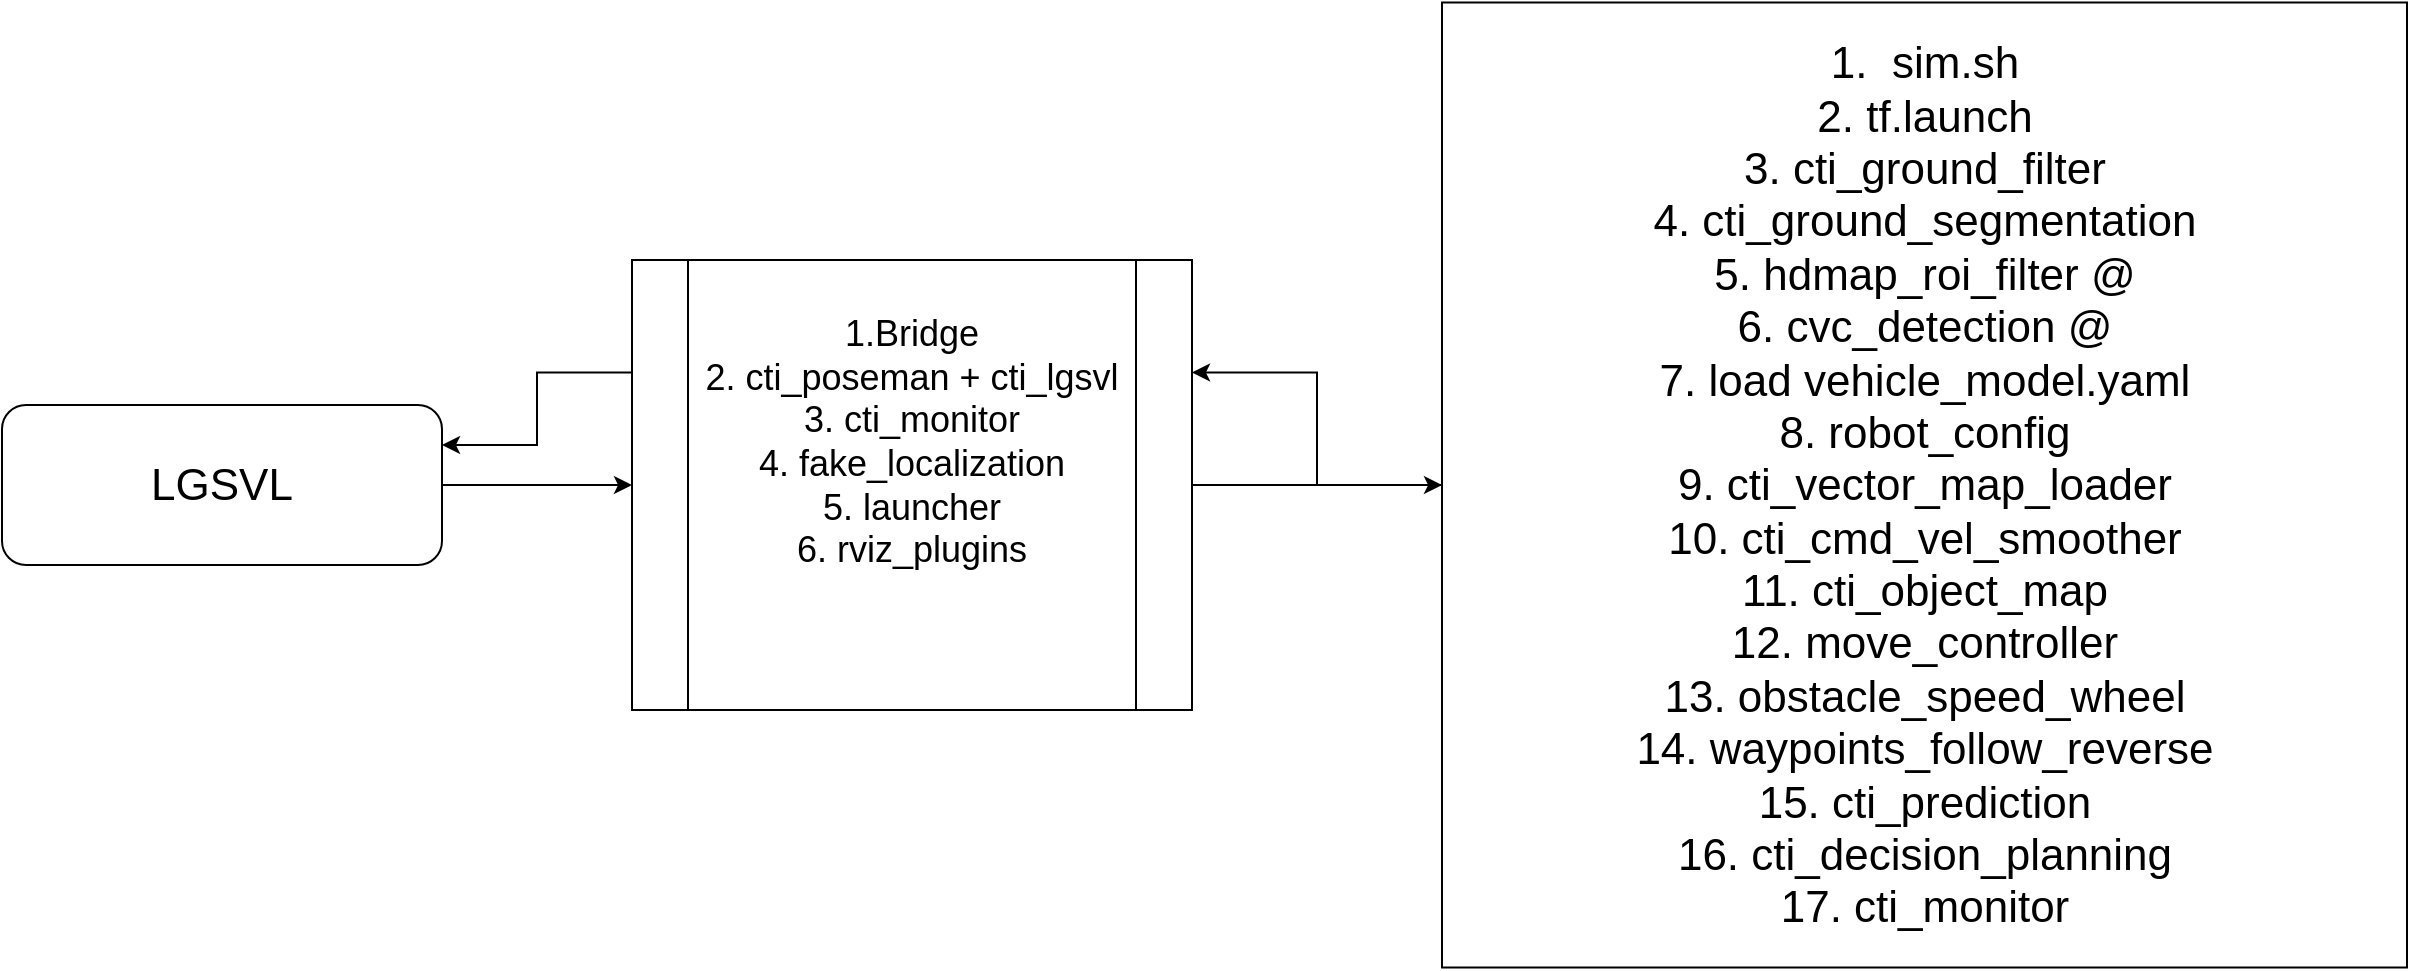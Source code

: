 <mxfile version="14.8.0" type="github">
  <diagram id="XLec9dWL_K1sYJSYbaXD" name="Page-1">
    <mxGraphModel dx="2200" dy="970" grid="1" gridSize="10" guides="1" tooltips="1" connect="1" arrows="1" fold="1" page="1" pageScale="1" pageWidth="850" pageHeight="1100" math="0" shadow="0">
      <root>
        <mxCell id="0" />
        <mxCell id="1" parent="0" />
        <mxCell id="nDt9FeWTlvIocnUtKe9n-3" style="edgeStyle=orthogonalEdgeStyle;rounded=0;orthogonalLoop=1;jettySize=auto;html=1;exitX=1;exitY=0.5;exitDx=0;exitDy=0;entryX=0;entryY=0.5;entryDx=0;entryDy=0;" edge="1" parent="1" source="nDt9FeWTlvIocnUtKe9n-1" target="nDt9FeWTlvIocnUtKe9n-2">
          <mxGeometry relative="1" as="geometry" />
        </mxCell>
        <mxCell id="nDt9FeWTlvIocnUtKe9n-1" value="&lt;font style=&quot;font-size: 22px&quot;&gt;LGSVL&lt;/font&gt;" style="rounded=1;whiteSpace=wrap;html=1;" vertex="1" parent="1">
          <mxGeometry x="-30" y="457.5" width="220" height="80" as="geometry" />
        </mxCell>
        <mxCell id="nDt9FeWTlvIocnUtKe9n-6" style="edgeStyle=orthogonalEdgeStyle;rounded=0;orthogonalLoop=1;jettySize=auto;html=1;exitX=1;exitY=0.5;exitDx=0;exitDy=0;" edge="1" parent="1" source="nDt9FeWTlvIocnUtKe9n-2" target="nDt9FeWTlvIocnUtKe9n-4">
          <mxGeometry relative="1" as="geometry" />
        </mxCell>
        <mxCell id="nDt9FeWTlvIocnUtKe9n-7" style="edgeStyle=orthogonalEdgeStyle;rounded=0;orthogonalLoop=1;jettySize=auto;html=1;exitX=0;exitY=0.25;exitDx=0;exitDy=0;entryX=1;entryY=0.25;entryDx=0;entryDy=0;" edge="1" parent="1" source="nDt9FeWTlvIocnUtKe9n-2" target="nDt9FeWTlvIocnUtKe9n-1">
          <mxGeometry relative="1" as="geometry" />
        </mxCell>
        <mxCell id="nDt9FeWTlvIocnUtKe9n-2" value="&lt;font style=&quot;font-size: 18px&quot;&gt;1.Bridge&lt;br&gt;2. cti_poseman + cti_lgsvl&lt;br&gt;3. cti_monitor&lt;br&gt;4. fake_localization&lt;br&gt;5. launcher&lt;br&gt;6. rviz_plugins&lt;br&gt;&lt;br&gt;&lt;br&gt;&lt;/font&gt;" style="shape=process;whiteSpace=wrap;html=1;backgroundOutline=1;" vertex="1" parent="1">
          <mxGeometry x="285" y="385" width="280" height="225" as="geometry" />
        </mxCell>
        <mxCell id="nDt9FeWTlvIocnUtKe9n-8" style="edgeStyle=orthogonalEdgeStyle;rounded=0;orthogonalLoop=1;jettySize=auto;html=1;entryX=1;entryY=0.25;entryDx=0;entryDy=0;" edge="1" parent="1" source="nDt9FeWTlvIocnUtKe9n-4" target="nDt9FeWTlvIocnUtKe9n-2">
          <mxGeometry relative="1" as="geometry" />
        </mxCell>
        <mxCell id="nDt9FeWTlvIocnUtKe9n-4" value="&lt;font style=&quot;font-size: 22px&quot;&gt;1.&amp;nbsp; sim.sh&lt;br&gt;2. tf.launch&lt;br&gt;3. cti_ground_filter&lt;br&gt;4. cti_ground_segmentation&lt;br&gt;5. hdmap_roi_filter @&lt;br&gt;6. cvc_detection @&lt;br&gt;7. load vehicle_model.yaml&lt;br&gt;8. robot_config&lt;br&gt;9. cti_vector_map_loader&lt;br&gt;10. cti_cmd_vel_smoother&lt;br&gt;11. cti_object_map&lt;br&gt;12. move_controller&lt;br&gt;13. obstacle_speed_wheel&lt;br&gt;14. waypoints_follow_reverse&lt;br&gt;15. cti_prediction&lt;br&gt;16. cti_decision_planning&lt;br&gt;17. cti_monitor&lt;br&gt;&lt;/font&gt;" style="whiteSpace=wrap;html=1;aspect=fixed;" vertex="1" parent="1">
          <mxGeometry x="690" y="256.25" width="482.5" height="482.5" as="geometry" />
        </mxCell>
      </root>
    </mxGraphModel>
  </diagram>
</mxfile>
